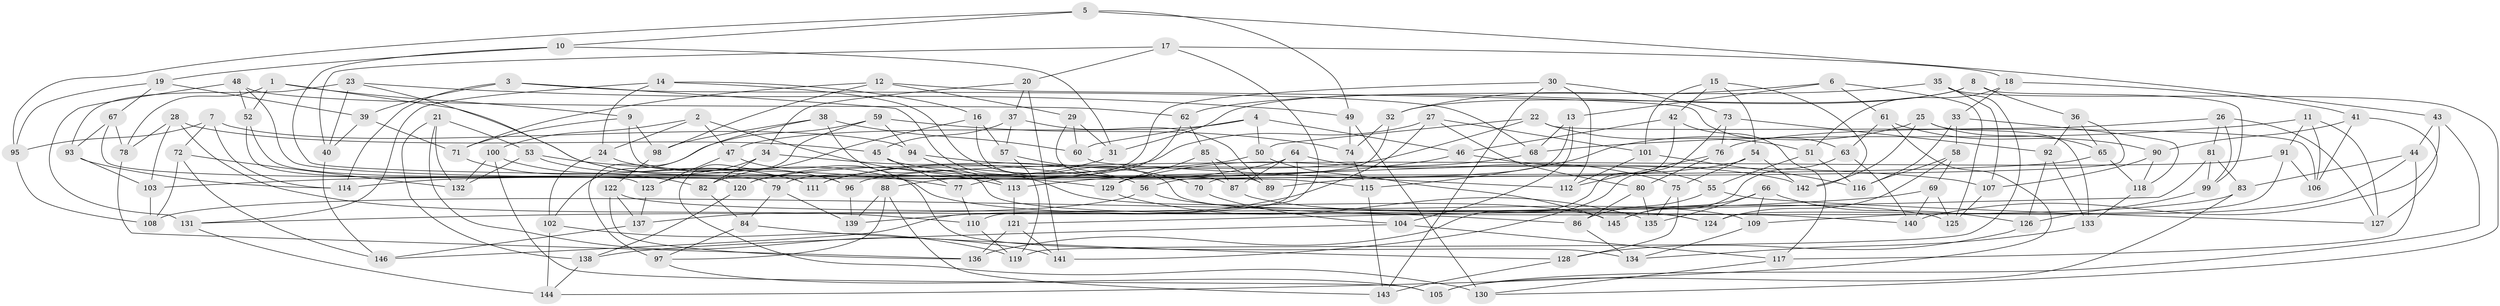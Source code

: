 // Generated by graph-tools (version 1.1) at 2025/16/03/09/25 04:16:18]
// undirected, 146 vertices, 292 edges
graph export_dot {
graph [start="1"]
  node [color=gray90,style=filled];
  1;
  2;
  3;
  4;
  5;
  6;
  7;
  8;
  9;
  10;
  11;
  12;
  13;
  14;
  15;
  16;
  17;
  18;
  19;
  20;
  21;
  22;
  23;
  24;
  25;
  26;
  27;
  28;
  29;
  30;
  31;
  32;
  33;
  34;
  35;
  36;
  37;
  38;
  39;
  40;
  41;
  42;
  43;
  44;
  45;
  46;
  47;
  48;
  49;
  50;
  51;
  52;
  53;
  54;
  55;
  56;
  57;
  58;
  59;
  60;
  61;
  62;
  63;
  64;
  65;
  66;
  67;
  68;
  69;
  70;
  71;
  72;
  73;
  74;
  75;
  76;
  77;
  78;
  79;
  80;
  81;
  82;
  83;
  84;
  85;
  86;
  87;
  88;
  89;
  90;
  91;
  92;
  93;
  94;
  95;
  96;
  97;
  98;
  99;
  100;
  101;
  102;
  103;
  104;
  105;
  106;
  107;
  108;
  109;
  110;
  111;
  112;
  113;
  114;
  115;
  116;
  117;
  118;
  119;
  120;
  121;
  122;
  123;
  124;
  125;
  126;
  127;
  128;
  129;
  130;
  131;
  132;
  133;
  134;
  135;
  136;
  137;
  138;
  139;
  140;
  141;
  142;
  143;
  144;
  145;
  146;
  1 -- 86;
  1 -- 78;
  1 -- 52;
  1 -- 9;
  2 -- 100;
  2 -- 47;
  2 -- 24;
  2 -- 113;
  3 -- 39;
  3 -- 68;
  3 -- 145;
  3 -- 114;
  4 -- 60;
  4 -- 46;
  4 -- 50;
  4 -- 47;
  5 -- 49;
  5 -- 95;
  5 -- 43;
  5 -- 10;
  6 -- 13;
  6 -- 125;
  6 -- 61;
  6 -- 32;
  7 -- 94;
  7 -- 114;
  7 -- 72;
  7 -- 95;
  8 -- 99;
  8 -- 32;
  8 -- 31;
  8 -- 36;
  9 -- 115;
  9 -- 71;
  9 -- 98;
  10 -- 31;
  10 -- 19;
  10 -- 89;
  11 -- 91;
  11 -- 68;
  11 -- 106;
  11 -- 127;
  12 -- 98;
  12 -- 71;
  12 -- 63;
  12 -- 29;
  13 -- 68;
  13 -- 104;
  13 -- 56;
  14 -- 16;
  14 -- 140;
  14 -- 131;
  14 -- 24;
  15 -- 42;
  15 -- 142;
  15 -- 54;
  15 -- 101;
  16 -- 82;
  16 -- 57;
  16 -- 70;
  17 -- 40;
  17 -- 20;
  17 -- 110;
  17 -- 18;
  18 -- 41;
  18 -- 51;
  18 -- 33;
  19 -- 67;
  19 -- 39;
  19 -- 95;
  20 -- 37;
  20 -- 34;
  20 -- 141;
  21 -- 141;
  21 -- 53;
  21 -- 132;
  21 -- 138;
  22 -- 106;
  22 -- 51;
  22 -- 120;
  22 -- 50;
  23 -- 93;
  23 -- 40;
  23 -- 96;
  23 -- 49;
  24 -- 96;
  24 -- 102;
  25 -- 115;
  25 -- 133;
  25 -- 142;
  25 -- 65;
  26 -- 127;
  26 -- 81;
  26 -- 99;
  26 -- 76;
  27 -- 111;
  27 -- 80;
  27 -- 101;
  27 -- 139;
  28 -- 45;
  28 -- 103;
  28 -- 78;
  28 -- 110;
  29 -- 31;
  29 -- 60;
  29 -- 87;
  30 -- 73;
  30 -- 143;
  30 -- 79;
  30 -- 112;
  31 -- 120;
  32 -- 77;
  32 -- 74;
  33 -- 116;
  33 -- 58;
  33 -- 118;
  34 -- 82;
  34 -- 56;
  34 -- 123;
  35 -- 130;
  35 -- 107;
  35 -- 62;
  35 -- 119;
  36 -- 65;
  36 -- 70;
  36 -- 92;
  37 -- 45;
  37 -- 89;
  37 -- 57;
  38 -- 97;
  38 -- 124;
  38 -- 98;
  38 -- 60;
  39 -- 71;
  39 -- 40;
  40 -- 146;
  41 -- 106;
  41 -- 90;
  41 -- 127;
  42 -- 46;
  42 -- 136;
  42 -- 117;
  43 -- 140;
  43 -- 105;
  43 -- 44;
  44 -- 109;
  44 -- 83;
  44 -- 117;
  45 -- 142;
  45 -- 77;
  46 -- 55;
  46 -- 113;
  47 -- 134;
  47 -- 123;
  48 -- 129;
  48 -- 62;
  48 -- 131;
  48 -- 52;
  49 -- 74;
  49 -- 130;
  50 -- 103;
  50 -- 145;
  51 -- 55;
  51 -- 116;
  52 -- 79;
  52 -- 123;
  53 -- 111;
  53 -- 77;
  53 -- 132;
  54 -- 89;
  54 -- 142;
  54 -- 75;
  55 -- 86;
  55 -- 127;
  56 -- 109;
  56 -- 137;
  57 -- 119;
  57 -- 70;
  58 -- 69;
  58 -- 124;
  58 -- 116;
  59 -- 130;
  59 -- 74;
  59 -- 94;
  59 -- 102;
  60 -- 112;
  61 -- 63;
  61 -- 144;
  61 -- 90;
  62 -- 88;
  62 -- 85;
  63 -- 145;
  63 -- 140;
  64 -- 75;
  64 -- 111;
  64 -- 87;
  64 -- 146;
  65 -- 114;
  65 -- 118;
  66 -- 145;
  66 -- 135;
  66 -- 109;
  66 -- 126;
  67 -- 120;
  67 -- 93;
  67 -- 78;
  68 -- 129;
  69 -- 140;
  69 -- 125;
  69 -- 131;
  70 -- 104;
  71 -- 82;
  72 -- 132;
  72 -- 146;
  72 -- 108;
  73 -- 92;
  73 -- 141;
  73 -- 76;
  74 -- 115;
  75 -- 135;
  75 -- 128;
  76 -- 112;
  76 -- 80;
  77 -- 110;
  78 -- 136;
  79 -- 139;
  79 -- 84;
  80 -- 135;
  80 -- 86;
  81 -- 99;
  81 -- 121;
  81 -- 83;
  82 -- 84;
  83 -- 105;
  83 -- 108;
  84 -- 128;
  84 -- 97;
  85 -- 89;
  85 -- 87;
  85 -- 129;
  86 -- 134;
  87 -- 125;
  88 -- 143;
  88 -- 139;
  88 -- 97;
  90 -- 107;
  90 -- 118;
  91 -- 96;
  91 -- 124;
  91 -- 106;
  92 -- 126;
  92 -- 133;
  93 -- 103;
  93 -- 114;
  94 -- 107;
  94 -- 113;
  95 -- 108;
  96 -- 139;
  97 -- 105;
  98 -- 122;
  99 -- 126;
  100 -- 105;
  100 -- 132;
  100 -- 111;
  101 -- 116;
  101 -- 112;
  102 -- 144;
  102 -- 119;
  103 -- 108;
  104 -- 117;
  104 -- 138;
  107 -- 125;
  109 -- 134;
  110 -- 119;
  113 -- 121;
  115 -- 143;
  117 -- 130;
  118 -- 133;
  120 -- 138;
  121 -- 141;
  121 -- 136;
  122 -- 124;
  122 -- 136;
  122 -- 137;
  123 -- 137;
  126 -- 128;
  128 -- 143;
  129 -- 135;
  131 -- 144;
  133 -- 134;
  137 -- 146;
  138 -- 144;
}
